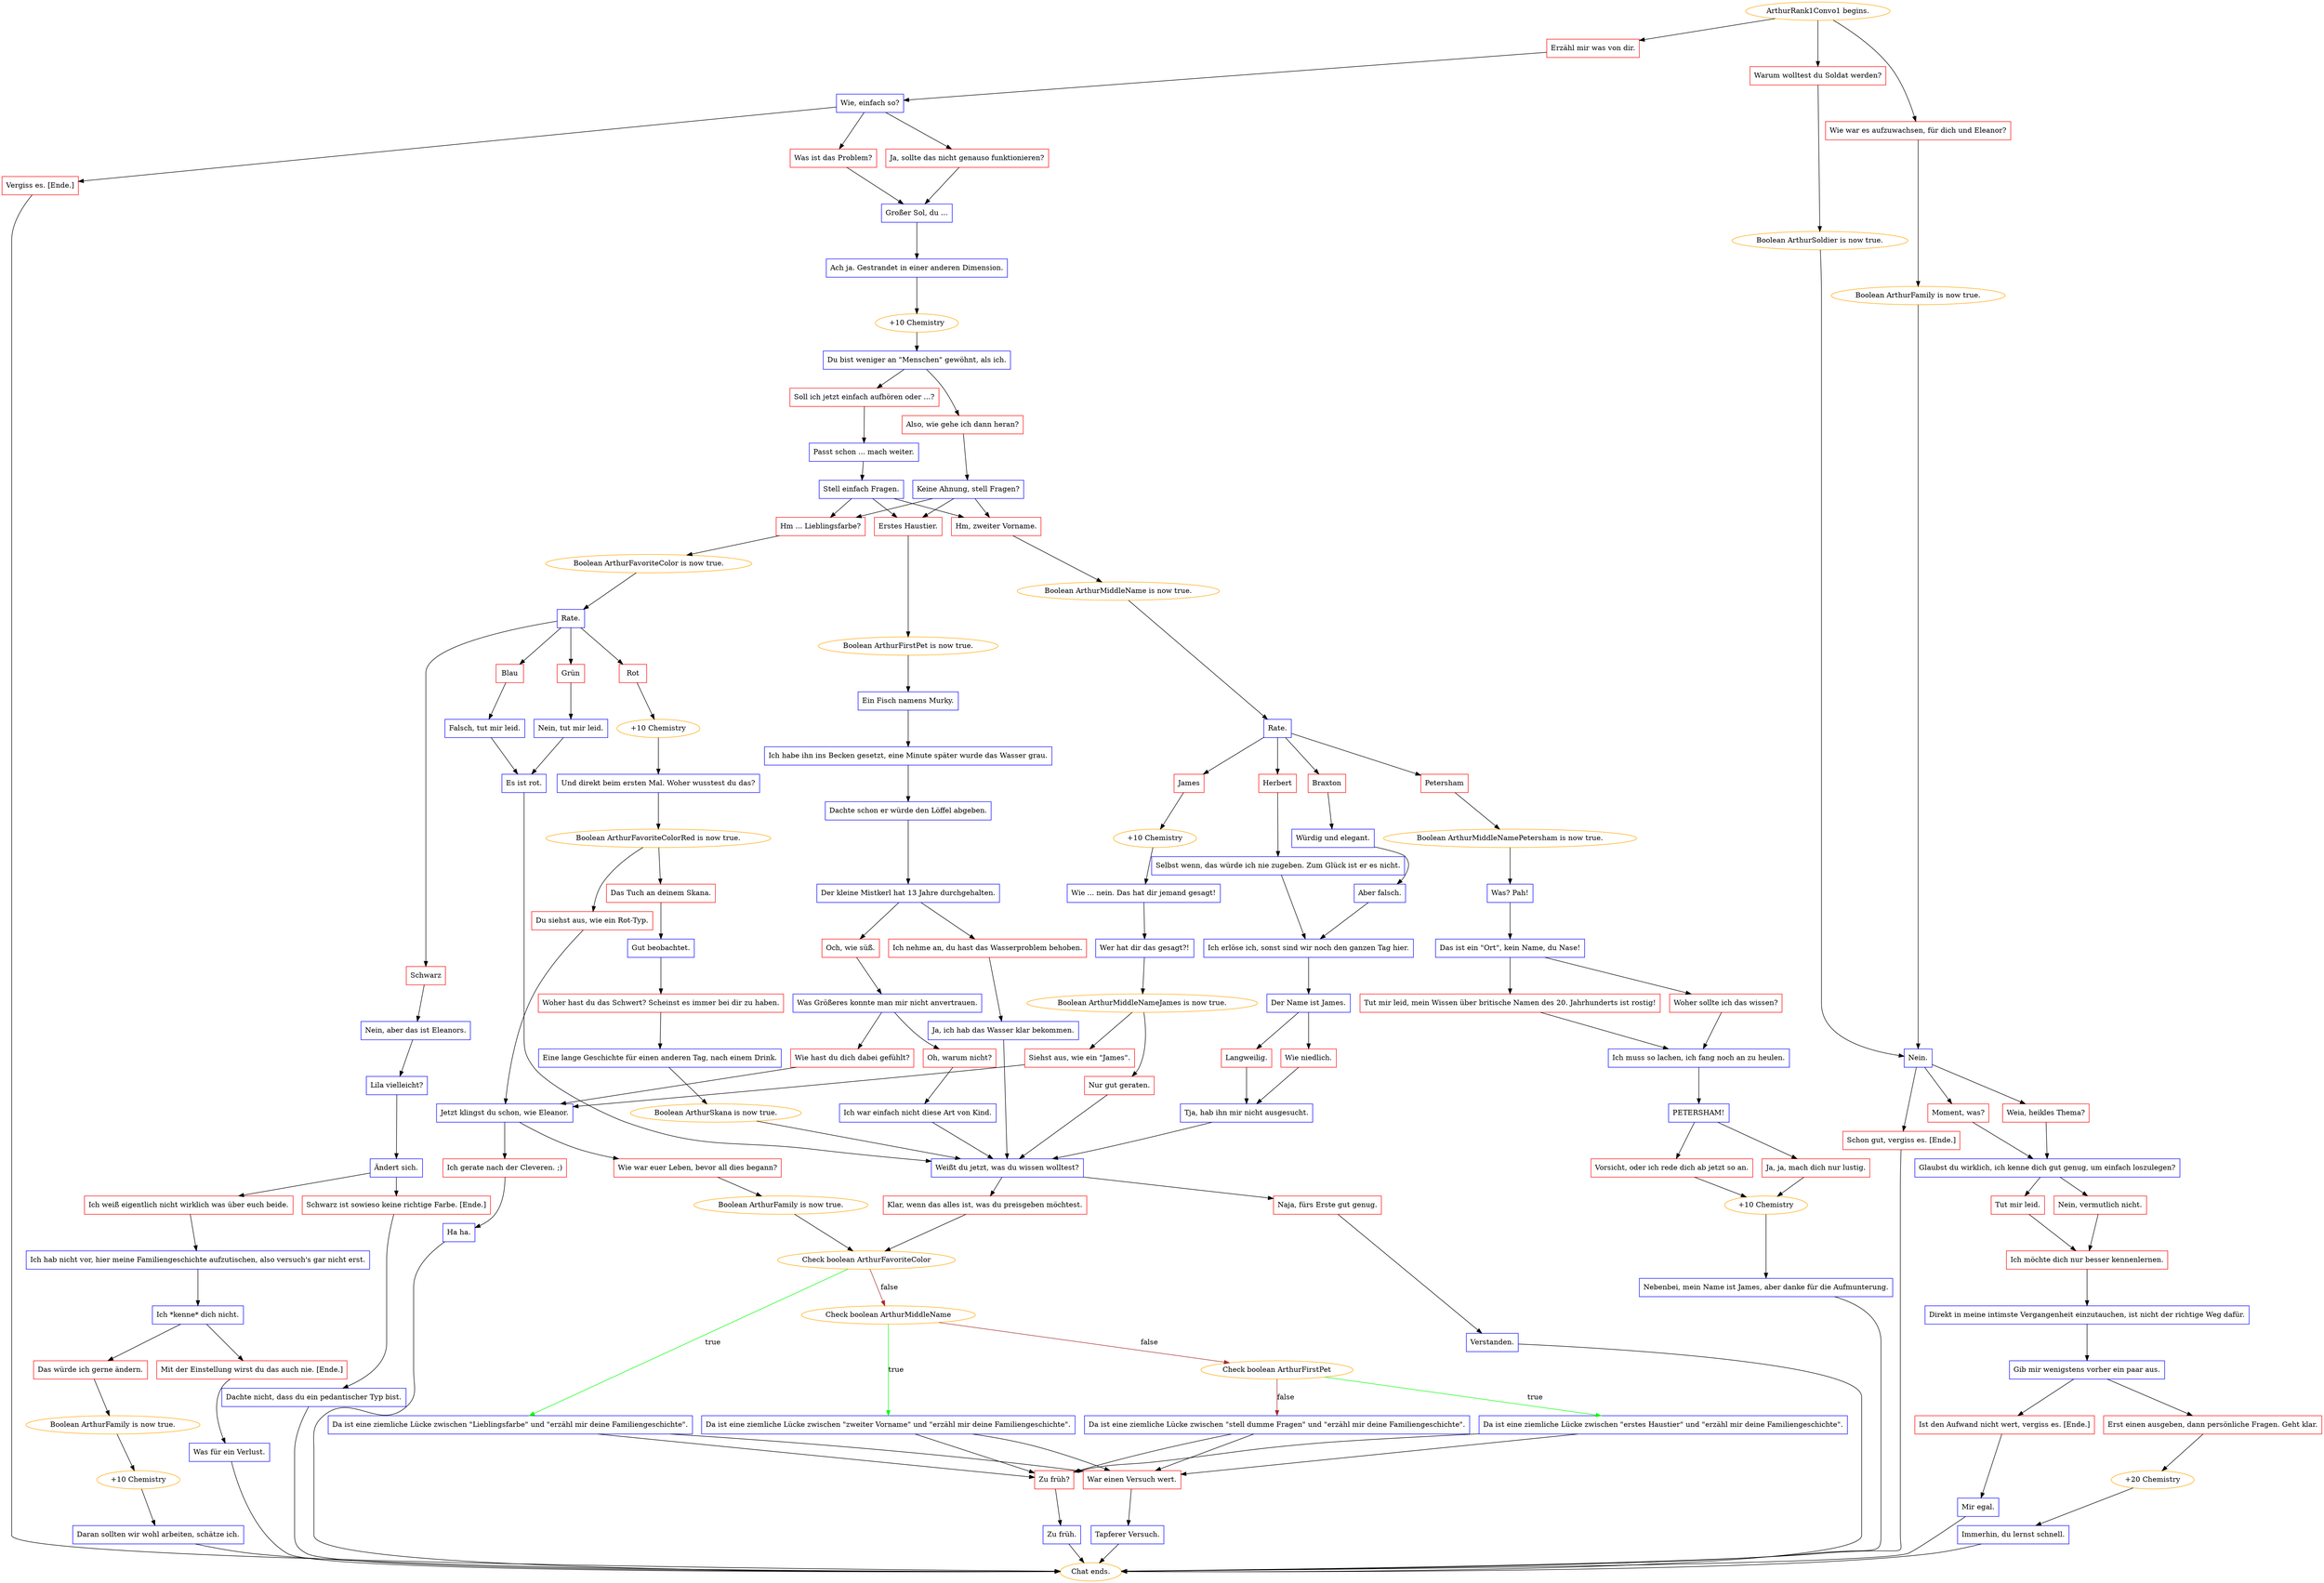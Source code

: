 digraph {
	"ArthurRank1Convo1 begins." [color=orange];
		"ArthurRank1Convo1 begins." -> j3556334657;
		"ArthurRank1Convo1 begins." -> j993725713;
		"ArthurRank1Convo1 begins." -> j129299193;
	j3556334657 [label="Warum wolltest du Soldat werden?",shape=box,color=red];
		j3556334657 -> j2012768788;
	j993725713 [label="Wie war es aufzuwachsen, für dich und Eleanor?",shape=box,color=red];
		j993725713 -> j4075458769;
	j129299193 [label="Erzähl mir was von dir.",shape=box,color=red];
		j129299193 -> j329036396;
	j2012768788 [label="Boolean ArthurSoldier is now true.",color=orange];
		j2012768788 -> j1993767255;
	j4075458769 [label="Boolean ArthurFamily is now true.",color=orange];
		j4075458769 -> j1993767255;
	j329036396 [label="Wie, einfach so?",shape=box,color=blue];
		j329036396 -> j3036755897;
		j329036396 -> j3363952188;
		j329036396 -> j542481220;
	j1993767255 [label="Nein.",shape=box,color=blue];
		j1993767255 -> j758801440;
		j1993767255 -> j2407234704;
		j1993767255 -> j837821640;
	j3036755897 [label="Ja, sollte das nicht genauso funktionieren?",shape=box,color=red];
		j3036755897 -> j3468612401;
	j3363952188 [label="Was ist das Problem?",shape=box,color=red];
		j3363952188 -> j3468612401;
	j542481220 [label="Vergiss es. [Ende.]",shape=box,color=red];
		j542481220 -> "Chat ends.";
	j758801440 [label="Moment, was?",shape=box,color=red];
		j758801440 -> j1402583324;
	j2407234704 [label="Weia, heikles Thema?",shape=box,color=red];
		j2407234704 -> j1402583324;
	j837821640 [label="Schon gut, vergiss es. [Ende.]",shape=box,color=red];
		j837821640 -> "Chat ends.";
	j3468612401 [label="Großer Sol, du ...",shape=box,color=blue];
		j3468612401 -> j1192971042;
	"Chat ends." [color=orange];
	j1402583324 [label="Glaubst du wirklich, ich kenne dich gut genug, um einfach loszulegen?",shape=box,color=blue];
		j1402583324 -> j653165669;
		j1402583324 -> j4006188467;
	j1192971042 [label="Ach ja. Gestrandet in einer anderen Dimension.",shape=box,color=blue];
		j1192971042 -> j799351359;
	j653165669 [label="Tut mir leid.",shape=box,color=red];
		j653165669 -> j3391570924;
	j4006188467 [label="Nein, vermutlich nicht.",shape=box,color=red];
		j4006188467 -> j3391570924;
	j799351359 [label="+10 Chemistry",color=orange];
		j799351359 -> j2447266666;
	j3391570924 [label="Ich möchte dich nur besser kennenlernen.",shape=box,color=red];
		j3391570924 -> j3782402962;
	j2447266666 [label="Du bist weniger an \"Menschen\" gewöhnt, als ich.",shape=box,color=blue];
		j2447266666 -> j17212087;
		j2447266666 -> j3036835877;
	j3782402962 [label="Direkt in meine intimste Vergangenheit einzutauchen, ist nicht der richtige Weg dafür.",shape=box,color=blue];
		j3782402962 -> j53827610;
	j17212087 [label="Also, wie gehe ich dann heran?",shape=box,color=red];
		j17212087 -> j1765396001;
	j3036835877 [label="Soll ich jetzt einfach aufhören oder ...?",shape=box,color=red];
		j3036835877 -> j2854082060;
	j53827610 [label="Gib mir wenigstens vorher ein paar aus.",shape=box,color=blue];
		j53827610 -> j147353725;
		j53827610 -> j924061989;
	j1765396001 [label="Keine Ahnung, stell Fragen?",shape=box,color=blue];
		j1765396001 -> j3996322029;
		j1765396001 -> j3080190231;
		j1765396001 -> j460462102;
	j2854082060 [label="Passt schon ... mach weiter.",shape=box,color=blue];
		j2854082060 -> j94330985;
	j147353725 [label="Erst einen ausgeben, dann persönliche Fragen. Geht klar.",shape=box,color=red];
		j147353725 -> j3218967397;
	j924061989 [label="Ist den Aufwand nicht wert, vergiss es. [Ende.]",shape=box,color=red];
		j924061989 -> j2113480897;
	j3996322029 [label="Hm ... Lieblingsfarbe?",shape=box,color=red];
		j3996322029 -> j3326043745;
	j3080190231 [label="Hm, zweiter Vorname.",shape=box,color=red];
		j3080190231 -> j1173429655;
	j460462102 [label="Erstes Haustier.",shape=box,color=red];
		j460462102 -> j4253634807;
	j94330985 [label="Stell einfach Fragen.",shape=box,color=blue];
		j94330985 -> j3996322029;
		j94330985 -> j3080190231;
		j94330985 -> j460462102;
	j3218967397 [label="+20 Chemistry",color=orange];
		j3218967397 -> j3104614269;
	j2113480897 [label="Mir egal.",shape=box,color=blue];
		j2113480897 -> "Chat ends.";
	j3326043745 [label="Boolean ArthurFavoriteColor is now true.",color=orange];
		j3326043745 -> j1743630681;
	j1173429655 [label="Boolean ArthurMiddleName is now true.",color=orange];
		j1173429655 -> j397252375;
	j4253634807 [label="Boolean ArthurFirstPet is now true.",color=orange];
		j4253634807 -> j2495221266;
	j3104614269 [label="Immerhin, du lernst schnell.",shape=box,color=blue];
		j3104614269 -> "Chat ends.";
	j1743630681 [label="Rate.",shape=box,color=blue];
		j1743630681 -> j1666521779;
		j1743630681 -> j3013442780;
		j1743630681 -> j3909899762;
		j1743630681 -> j374123087;
	j397252375 [label="Rate.",shape=box,color=blue];
		j397252375 -> j1834299522;
		j397252375 -> j154799744;
		j397252375 -> j2131722475;
		j397252375 -> j1608468226;
	j2495221266 [label="Ein Fisch namens Murky.",shape=box,color=blue];
		j2495221266 -> j990630025;
	j1666521779 [label="Grün",shape=box,color=red];
		j1666521779 -> j4201773935;
	j3013442780 [label="Schwarz",shape=box,color=red];
		j3013442780 -> j449304472;
	j3909899762 [label="Rot",shape=box,color=red];
		j3909899762 -> j1558648029;
	j374123087 [label="Blau",shape=box,color=red];
		j374123087 -> j2778835179;
	j1834299522 [label="Herbert",shape=box,color=red];
		j1834299522 -> j4282991385;
	j154799744 [label="James",shape=box,color=red];
		j154799744 -> j602761471;
	j2131722475 [label="Petersham",shape=box,color=red];
		j2131722475 -> j644623880;
	j1608468226 [label="Braxton",shape=box,color=red];
		j1608468226 -> j4145275228;
	j990630025 [label="Ich habe ihn ins Becken gesetzt, eine Minute später wurde das Wasser grau.",shape=box,color=blue];
		j990630025 -> j3674421129;
	j4201773935 [label="Nein, tut mir leid.",shape=box,color=blue];
		j4201773935 -> j2151453947;
	j449304472 [label="Nein, aber das ist Eleanors.",shape=box,color=blue];
		j449304472 -> j684365522;
	j1558648029 [label="+10 Chemistry",color=orange];
		j1558648029 -> j2922934532;
	j2778835179 [label="Falsch, tut mir leid.",shape=box,color=blue];
		j2778835179 -> j2151453947;
	j4282991385 [label="Selbst wenn, das würde ich nie zugeben. Zum Glück ist er es nicht.",shape=box,color=blue];
		j4282991385 -> j3745883076;
	j602761471 [label="+10 Chemistry",color=orange];
		j602761471 -> j2759796560;
	j644623880 [label="Boolean ArthurMiddleNamePetersham is now true.",color=orange];
		j644623880 -> j2083164639;
	j4145275228 [label="Würdig und elegant.",shape=box,color=blue];
		j4145275228 -> j3792842008;
	j3674421129 [label="Dachte schon er würde den Löffel abgeben.",shape=box,color=blue];
		j3674421129 -> j3799840010;
	j2151453947 [label="Es ist rot.",shape=box,color=blue];
		j2151453947 -> j3545442106;
	j684365522 [label="Lila vielleicht?",shape=box,color=blue];
		j684365522 -> j1103311861;
	j2922934532 [label="Und direkt beim ersten Mal. Woher wusstest du das?",shape=box,color=blue];
		j2922934532 -> j1495673464;
	j3745883076 [label="Ich erlöse ich, sonst sind wir noch den ganzen Tag hier.",shape=box,color=blue];
		j3745883076 -> j3819021394;
	j2759796560 [label="Wie ... nein. Das hat dir jemand gesagt!",shape=box,color=blue];
		j2759796560 -> j377298591;
	j2083164639 [label="Was? Pah!",shape=box,color=blue];
		j2083164639 -> j2115512970;
	j3792842008 [label="Aber falsch.",shape=box,color=blue];
		j3792842008 -> j3745883076;
	j3799840010 [label="Der kleine Mistkerl hat 13 Jahre durchgehalten.",shape=box,color=blue];
		j3799840010 -> j850549036;
		j3799840010 -> j555952182;
	j3545442106 [label="Weißt du jetzt, was du wissen wolltest?",shape=box,color=blue];
		j3545442106 -> j1893624829;
		j3545442106 -> j1251991118;
	j1103311861 [label="Ändert sich.",shape=box,color=blue];
		j1103311861 -> j2211224944;
		j1103311861 -> j2623688588;
	j1495673464 [label="Boolean ArthurFavoriteColorRed is now true.",color=orange];
		j1495673464 -> j1049472290;
		j1495673464 -> j1211814866;
	j3819021394 [label="Der Name ist James.",shape=box,color=blue];
		j3819021394 -> j2078574130;
		j3819021394 -> j618453903;
	j377298591 [label="Wer hat dir das gesagt?!",shape=box,color=blue];
		j377298591 -> j3227176944;
	j2115512970 [label="Das ist ein \"Ort\", kein Name, du Nase!",shape=box,color=blue];
		j2115512970 -> j2409108047;
		j2115512970 -> j2555046772;
	j850549036 [label="Ich nehme an, du hast das Wasserproblem behoben.",shape=box,color=red];
		j850549036 -> j2249391736;
	j555952182 [label="Och, wie süß.",shape=box,color=red];
		j555952182 -> j3040370433;
	j1893624829 [label="Klar, wenn das alles ist, was du preisgeben möchtest.",shape=box,color=red];
		j1893624829 -> j4069610047;
	j1251991118 [label="Naja, fürs Erste gut genug.",shape=box,color=red];
		j1251991118 -> j221184949;
	j2211224944 [label="Schwarz ist sowieso keine richtige Farbe. [Ende.]",shape=box,color=red];
		j2211224944 -> j2073733557;
	j2623688588 [label="Ich weiß eigentlich nicht wirklich was über euch beide.",shape=box,color=red];
		j2623688588 -> j3080431737;
	j1049472290 [label="Das Tuch an deinem Skana.",shape=box,color=red];
		j1049472290 -> j2116305109;
	j1211814866 [label="Du siehst aus, wie ein Rot-Typ.",shape=box,color=red];
		j1211814866 -> j1272833463;
	j2078574130 [label="Langweilig.",shape=box,color=red];
		j2078574130 -> j3369111536;
	j618453903 [label="Wie niedlich.",shape=box,color=red];
		j618453903 -> j3369111536;
	j3227176944 [label="Boolean ArthurMiddleNameJames is now true.",color=orange];
		j3227176944 -> j867473261;
		j3227176944 -> j2405044593;
	j2409108047 [label="Tut mir leid, mein Wissen über britische Namen des 20. Jahrhunderts ist rostig!",shape=box,color=red];
		j2409108047 -> j1077719517;
	j2555046772 [label="Woher sollte ich das wissen?",shape=box,color=red];
		j2555046772 -> j1077719517;
	j2249391736 [label="Ja, ich hab das Wasser klar bekommen.",shape=box,color=blue];
		j2249391736 -> j3545442106;
	j3040370433 [label="Was Größeres konnte man mir nicht anvertrauen.",shape=box,color=blue];
		j3040370433 -> j642641253;
		j3040370433 -> j2897526535;
	j4069610047 [label="Check boolean ArthurFavoriteColor",color=orange];
		j4069610047 -> j4005405536 [label=true,color=green];
		j4069610047 -> j408328346 [label=false,color=brown];
	j221184949 [label="Verstanden.",shape=box,color=blue];
		j221184949 -> "Chat ends.";
	j2073733557 [label="Dachte nicht, dass du ein pedantischer Typ bist.",shape=box,color=blue];
		j2073733557 -> "Chat ends.";
	j3080431737 [label="Ich hab nicht vor, hier meine Familiengeschichte aufzutischen, also versuch's gar nicht erst.",shape=box,color=blue];
		j3080431737 -> j885719046;
	j2116305109 [label="Gut beobachtet.",shape=box,color=blue];
		j2116305109 -> j211885118;
	j1272833463 [label="Jetzt klingst du schon, wie Eleanor.",shape=box,color=blue];
		j1272833463 -> j1556747914;
		j1272833463 -> j2931402338;
	j3369111536 [label="Tja, hab ihn mir nicht ausgesucht.",shape=box,color=blue];
		j3369111536 -> j3545442106;
	j867473261 [label="Nur gut geraten.",shape=box,color=red];
		j867473261 -> j3545442106;
	j2405044593 [label="Siehst aus, wie ein \"James\".",shape=box,color=red];
		j2405044593 -> j1272833463;
	j1077719517 [label="Ich muss so lachen, ich fang noch an zu heulen.",shape=box,color=blue];
		j1077719517 -> j220010135;
	j642641253 [label="Oh, warum nicht?",shape=box,color=red];
		j642641253 -> j3916719059;
	j2897526535 [label="Wie hast du dich dabei gefühlt?",shape=box,color=red];
		j2897526535 -> j1272833463;
	j4005405536 [label="Da ist eine ziemliche Lücke zwischen \"Lieblingsfarbe\" und \"erzähl mir deine Familiengeschichte\".",shape=box,color=blue];
		j4005405536 -> j4103464284;
		j4005405536 -> j2728928334;
	j408328346 [label="Check boolean ArthurMiddleName",color=orange];
		j408328346 -> j2373308818 [label=true,color=green];
		j408328346 -> j3450194418 [label=false,color=brown];
	j885719046 [label="Ich *kenne* dich nicht.",shape=box,color=blue];
		j885719046 -> j4086635964;
		j885719046 -> j235554971;
	j211885118 [label="Woher hast du das Schwert? Scheinst es immer bei dir zu haben.",shape=box,color=red];
		j211885118 -> j3207651503;
	j1556747914 [label="Wie war euer Leben, bevor all dies begann?",shape=box,color=red];
		j1556747914 -> j267340878;
	j2931402338 [label="Ich gerate nach der Cleveren. ;)",shape=box,color=red];
		j2931402338 -> j2307908734;
	j220010135 [label="PETERSHAM!",shape=box,color=blue];
		j220010135 -> j2131498600;
		j220010135 -> j520017391;
	j3916719059 [label="Ich war einfach nicht diese Art von Kind.",shape=box,color=blue];
		j3916719059 -> j3545442106;
	j4103464284 [label="Zu früh?",shape=box,color=red];
		j4103464284 -> j373759396;
	j2728928334 [label="War einen Versuch wert.",shape=box,color=red];
		j2728928334 -> j834574616;
	j2373308818 [label="Da ist eine ziemliche Lücke zwischen \"zweiter Vorname\" und \"erzähl mir deine Familiengeschichte\".",shape=box,color=blue];
		j2373308818 -> j4103464284;
		j2373308818 -> j2728928334;
	j3450194418 [label="Check boolean ArthurFirstPet",color=orange];
		j3450194418 -> j662699551 [label=true,color=green];
		j3450194418 -> j1640755517 [label=false,color=brown];
	j4086635964 [label="Das würde ich gerne ändern.",shape=box,color=red];
		j4086635964 -> j477098650;
	j235554971 [label="Mit der Einstellung wirst du das auch nie. [Ende.]",shape=box,color=red];
		j235554971 -> j349583927;
	j3207651503 [label="Eine lange Geschichte für einen anderen Tag, nach einem Drink.",shape=box,color=blue];
		j3207651503 -> j555930216;
	j267340878 [label="Boolean ArthurFamily is now true.",color=orange];
		j267340878 -> j4069610047;
	j2307908734 [label="Ha ha.",shape=box,color=blue];
		j2307908734 -> "Chat ends.";
	j2131498600 [label="Vorsicht, oder ich rede dich ab jetzt so an.",shape=box,color=red];
		j2131498600 -> j3618326339;
	j520017391 [label="Ja, ja, mach dich nur lustig.",shape=box,color=red];
		j520017391 -> j3618326339;
	j373759396 [label="Zu früh.",shape=box,color=blue];
		j373759396 -> "Chat ends.";
	j834574616 [label="Tapferer Versuch.",shape=box,color=blue];
		j834574616 -> "Chat ends.";
	j662699551 [label="Da ist eine ziemliche Lücke zwischen \"erstes Haustier\" und \"erzähl mir deine Familiengeschichte\".",shape=box,color=blue];
		j662699551 -> j4103464284;
		j662699551 -> j2728928334;
	j1640755517 [label="Da ist eine ziemliche Lücke zwischen \"stell dumme Fragen\" und \"erzähl mir deine Familiengeschichte\".",shape=box,color=blue];
		j1640755517 -> j4103464284;
		j1640755517 -> j2728928334;
	j477098650 [label="Boolean ArthurFamily is now true.",color=orange];
		j477098650 -> j3630016920;
	j349583927 [label="Was für ein Verlust.",shape=box,color=blue];
		j349583927 -> "Chat ends.";
	j555930216 [label="Boolean ArthurSkana is now true.",color=orange];
		j555930216 -> j3545442106;
	j3618326339 [label="+10 Chemistry",color=orange];
		j3618326339 -> j658008315;
	j3630016920 [label="+10 Chemistry",color=orange];
		j3630016920 -> j1686457784;
	j658008315 [label="Nebenbei, mein Name ist James, aber danke für die Aufmunterung.",shape=box,color=blue];
		j658008315 -> "Chat ends.";
	j1686457784 [label="Daran sollten wir wohl arbeiten, schätze ich.",shape=box,color=blue];
		j1686457784 -> "Chat ends.";
}